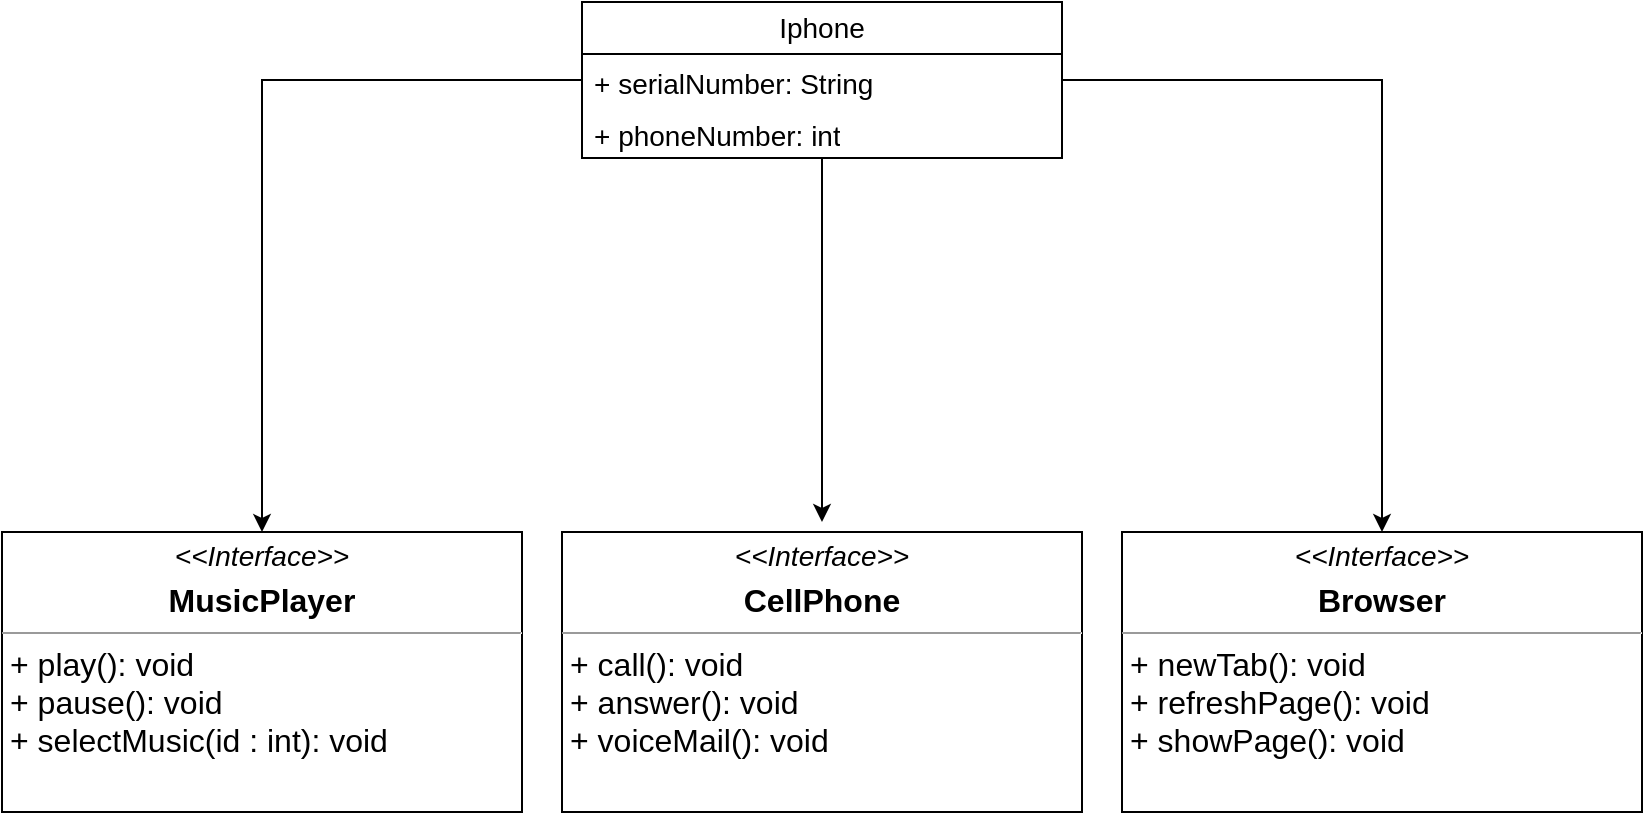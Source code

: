 <mxfile version="22.1.4" type="device">
  <diagram name="Page-1" id="c4acf3e9-155e-7222-9cf6-157b1a14988f">
    <mxGraphModel dx="2284" dy="774" grid="1" gridSize="10" guides="1" tooltips="1" connect="1" arrows="1" fold="1" page="1" pageScale="1" pageWidth="850" pageHeight="1100" background="none" math="0" shadow="0">
      <root>
        <mxCell id="0" />
        <mxCell id="1" parent="0" />
        <mxCell id="aIywZl3QLCYLbJzzbFli-5" value="&lt;p style=&quot;margin:0px;margin-top:4px;text-align:center;&quot;&gt;&lt;font style=&quot;font-size: 14px;&quot;&gt;&lt;i&gt;&amp;lt;&amp;lt;Interface&amp;gt;&amp;gt;&lt;/i&gt;&lt;/font&gt;&lt;/p&gt;&lt;p style=&quot;margin:0px;margin-top:4px;text-align:center;&quot;&gt;&lt;font size=&quot;3&quot;&gt;&lt;b&gt;MusicPlayer&lt;/b&gt;&lt;br&gt;&lt;/font&gt;&lt;/p&gt;&lt;hr size=&quot;1&quot;&gt;&lt;p style=&quot;margin:0px;margin-left:4px;&quot;&gt;&lt;font size=&quot;3&quot;&gt;+ play(): void&lt;/font&gt;&lt;/p&gt;&lt;p style=&quot;margin:0px;margin-left:4px;&quot;&gt;&lt;font size=&quot;3&quot;&gt;+ pause(): void&lt;/font&gt;&lt;/p&gt;&lt;p style=&quot;margin:0px;margin-left:4px;&quot;&gt;&lt;font size=&quot;3&quot;&gt;+ selectMusic(id : int): void&lt;br&gt;&lt;/font&gt;&lt;/p&gt;" style="verticalAlign=top;align=left;overflow=fill;fontSize=12;fontFamily=Helvetica;html=1;whiteSpace=wrap;" vertex="1" parent="1">
          <mxGeometry x="-835" y="545" width="260" height="140" as="geometry" />
        </mxCell>
        <mxCell id="aIywZl3QLCYLbJzzbFli-6" value="&lt;p style=&quot;margin:0px;margin-top:4px;text-align:center;&quot;&gt;&lt;font style=&quot;font-size: 14px;&quot;&gt;&lt;i&gt;&amp;lt;&amp;lt;Interface&amp;gt;&amp;gt;&lt;/i&gt;&lt;/font&gt;&lt;/p&gt;&lt;p style=&quot;margin:0px;margin-top:4px;text-align:center;&quot;&gt;&lt;font size=&quot;3&quot;&gt;&lt;b&gt;CellPhone&lt;/b&gt;&lt;br&gt;&lt;/font&gt;&lt;/p&gt;&lt;hr size=&quot;1&quot;&gt;&lt;p style=&quot;margin:0px;margin-left:4px;&quot;&gt;&lt;font size=&quot;3&quot;&gt;+ call(): void&lt;/font&gt;&lt;/p&gt;&lt;p style=&quot;margin:0px;margin-left:4px;&quot;&gt;&lt;font size=&quot;3&quot;&gt;+ answer&lt;/font&gt;&lt;font size=&quot;3&quot;&gt;(): void&lt;/font&gt;&lt;/p&gt;&lt;p style=&quot;margin:0px;margin-left:4px;&quot;&gt;&lt;font size=&quot;3&quot;&gt;+ voiceMail(): void&lt;br&gt;&lt;/font&gt;&lt;/p&gt;" style="verticalAlign=top;align=left;overflow=fill;fontSize=12;fontFamily=Helvetica;html=1;whiteSpace=wrap;" vertex="1" parent="1">
          <mxGeometry x="-555" y="545" width="260" height="140" as="geometry" />
        </mxCell>
        <mxCell id="aIywZl3QLCYLbJzzbFli-7" value="&lt;p style=&quot;margin:0px;margin-top:4px;text-align:center;&quot;&gt;&lt;font style=&quot;font-size: 14px;&quot;&gt;&lt;i&gt;&amp;lt;&amp;lt;Interface&amp;gt;&amp;gt;&lt;/i&gt;&lt;/font&gt;&lt;/p&gt;&lt;p style=&quot;margin:0px;margin-top:4px;text-align:center;&quot;&gt;&lt;font size=&quot;3&quot;&gt;&lt;b&gt;Browser&lt;/b&gt;&lt;br&gt;&lt;/font&gt;&lt;/p&gt;&lt;hr size=&quot;1&quot;&gt;&lt;p style=&quot;margin:0px;margin-left:4px;&quot;&gt;&lt;font size=&quot;3&quot;&gt;+ newTab(): void&lt;/font&gt;&lt;/p&gt;&lt;p style=&quot;margin:0px;margin-left:4px;&quot;&gt;&lt;font size=&quot;3&quot;&gt;+ refreshPage&lt;/font&gt;&lt;font size=&quot;3&quot;&gt;(): void&lt;/font&gt;&lt;/p&gt;&lt;p style=&quot;margin:0px;margin-left:4px;&quot;&gt;&lt;font size=&quot;3&quot;&gt;+ showPage(): void&lt;br&gt;&lt;/font&gt;&lt;/p&gt;" style="verticalAlign=top;align=left;overflow=fill;fontSize=12;fontFamily=Helvetica;html=1;whiteSpace=wrap;" vertex="1" parent="1">
          <mxGeometry x="-275" y="545" width="260" height="140" as="geometry" />
        </mxCell>
        <mxCell id="aIywZl3QLCYLbJzzbFli-19" style="edgeStyle=orthogonalEdgeStyle;rounded=0;orthogonalLoop=1;jettySize=auto;html=1;" edge="1" parent="1" source="aIywZl3QLCYLbJzzbFli-8">
          <mxGeometry relative="1" as="geometry">
            <mxPoint x="-425" y="540" as="targetPoint" />
          </mxGeometry>
        </mxCell>
        <mxCell id="aIywZl3QLCYLbJzzbFli-20" style="edgeStyle=orthogonalEdgeStyle;rounded=0;orthogonalLoop=1;jettySize=auto;html=1;entryX=0.5;entryY=0;entryDx=0;entryDy=0;" edge="1" parent="1" source="aIywZl3QLCYLbJzzbFli-8" target="aIywZl3QLCYLbJzzbFli-5">
          <mxGeometry relative="1" as="geometry" />
        </mxCell>
        <mxCell id="aIywZl3QLCYLbJzzbFli-21" style="edgeStyle=orthogonalEdgeStyle;rounded=0;orthogonalLoop=1;jettySize=auto;html=1;" edge="1" parent="1" source="aIywZl3QLCYLbJzzbFli-8" target="aIywZl3QLCYLbJzzbFli-7">
          <mxGeometry relative="1" as="geometry" />
        </mxCell>
        <mxCell id="aIywZl3QLCYLbJzzbFli-8" value="&lt;font style=&quot;font-size: 14px;&quot;&gt;Iphone&lt;/font&gt;" style="swimlane;fontStyle=0;childLayout=stackLayout;horizontal=1;startSize=26;fillColor=none;horizontalStack=0;resizeParent=1;resizeParentMax=0;resizeLast=0;collapsible=1;marginBottom=0;whiteSpace=wrap;html=1;" vertex="1" parent="1">
          <mxGeometry x="-545" y="280" width="240" height="78" as="geometry" />
        </mxCell>
        <mxCell id="aIywZl3QLCYLbJzzbFli-9" value="&lt;font style=&quot;font-size: 14px;&quot;&gt;+ serialNumber: String&lt;/font&gt;" style="text;strokeColor=none;fillColor=none;align=left;verticalAlign=top;spacingLeft=4;spacingRight=4;overflow=hidden;rotatable=0;points=[[0,0.5],[1,0.5]];portConstraint=eastwest;whiteSpace=wrap;html=1;" vertex="1" parent="aIywZl3QLCYLbJzzbFli-8">
          <mxGeometry y="26" width="240" height="26" as="geometry" />
        </mxCell>
        <mxCell id="aIywZl3QLCYLbJzzbFli-10" value="&lt;font style=&quot;font-size: 14px;&quot;&gt;+ phoneNumber: int&lt;/font&gt;" style="text;strokeColor=none;fillColor=none;align=left;verticalAlign=top;spacingLeft=4;spacingRight=4;overflow=hidden;rotatable=0;points=[[0,0.5],[1,0.5]];portConstraint=eastwest;whiteSpace=wrap;html=1;" vertex="1" parent="aIywZl3QLCYLbJzzbFli-8">
          <mxGeometry y="52" width="240" height="26" as="geometry" />
        </mxCell>
      </root>
    </mxGraphModel>
  </diagram>
</mxfile>
